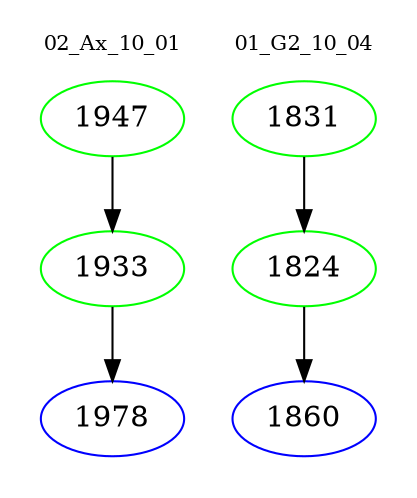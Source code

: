 digraph{
subgraph cluster_0 {
color = white
label = "02_Ax_10_01";
fontsize=10;
T0_1947 [label="1947", color="green"]
T0_1947 -> T0_1933 [color="black"]
T0_1933 [label="1933", color="green"]
T0_1933 -> T0_1978 [color="black"]
T0_1978 [label="1978", color="blue"]
}
subgraph cluster_1 {
color = white
label = "01_G2_10_04";
fontsize=10;
T1_1831 [label="1831", color="green"]
T1_1831 -> T1_1824 [color="black"]
T1_1824 [label="1824", color="green"]
T1_1824 -> T1_1860 [color="black"]
T1_1860 [label="1860", color="blue"]
}
}
